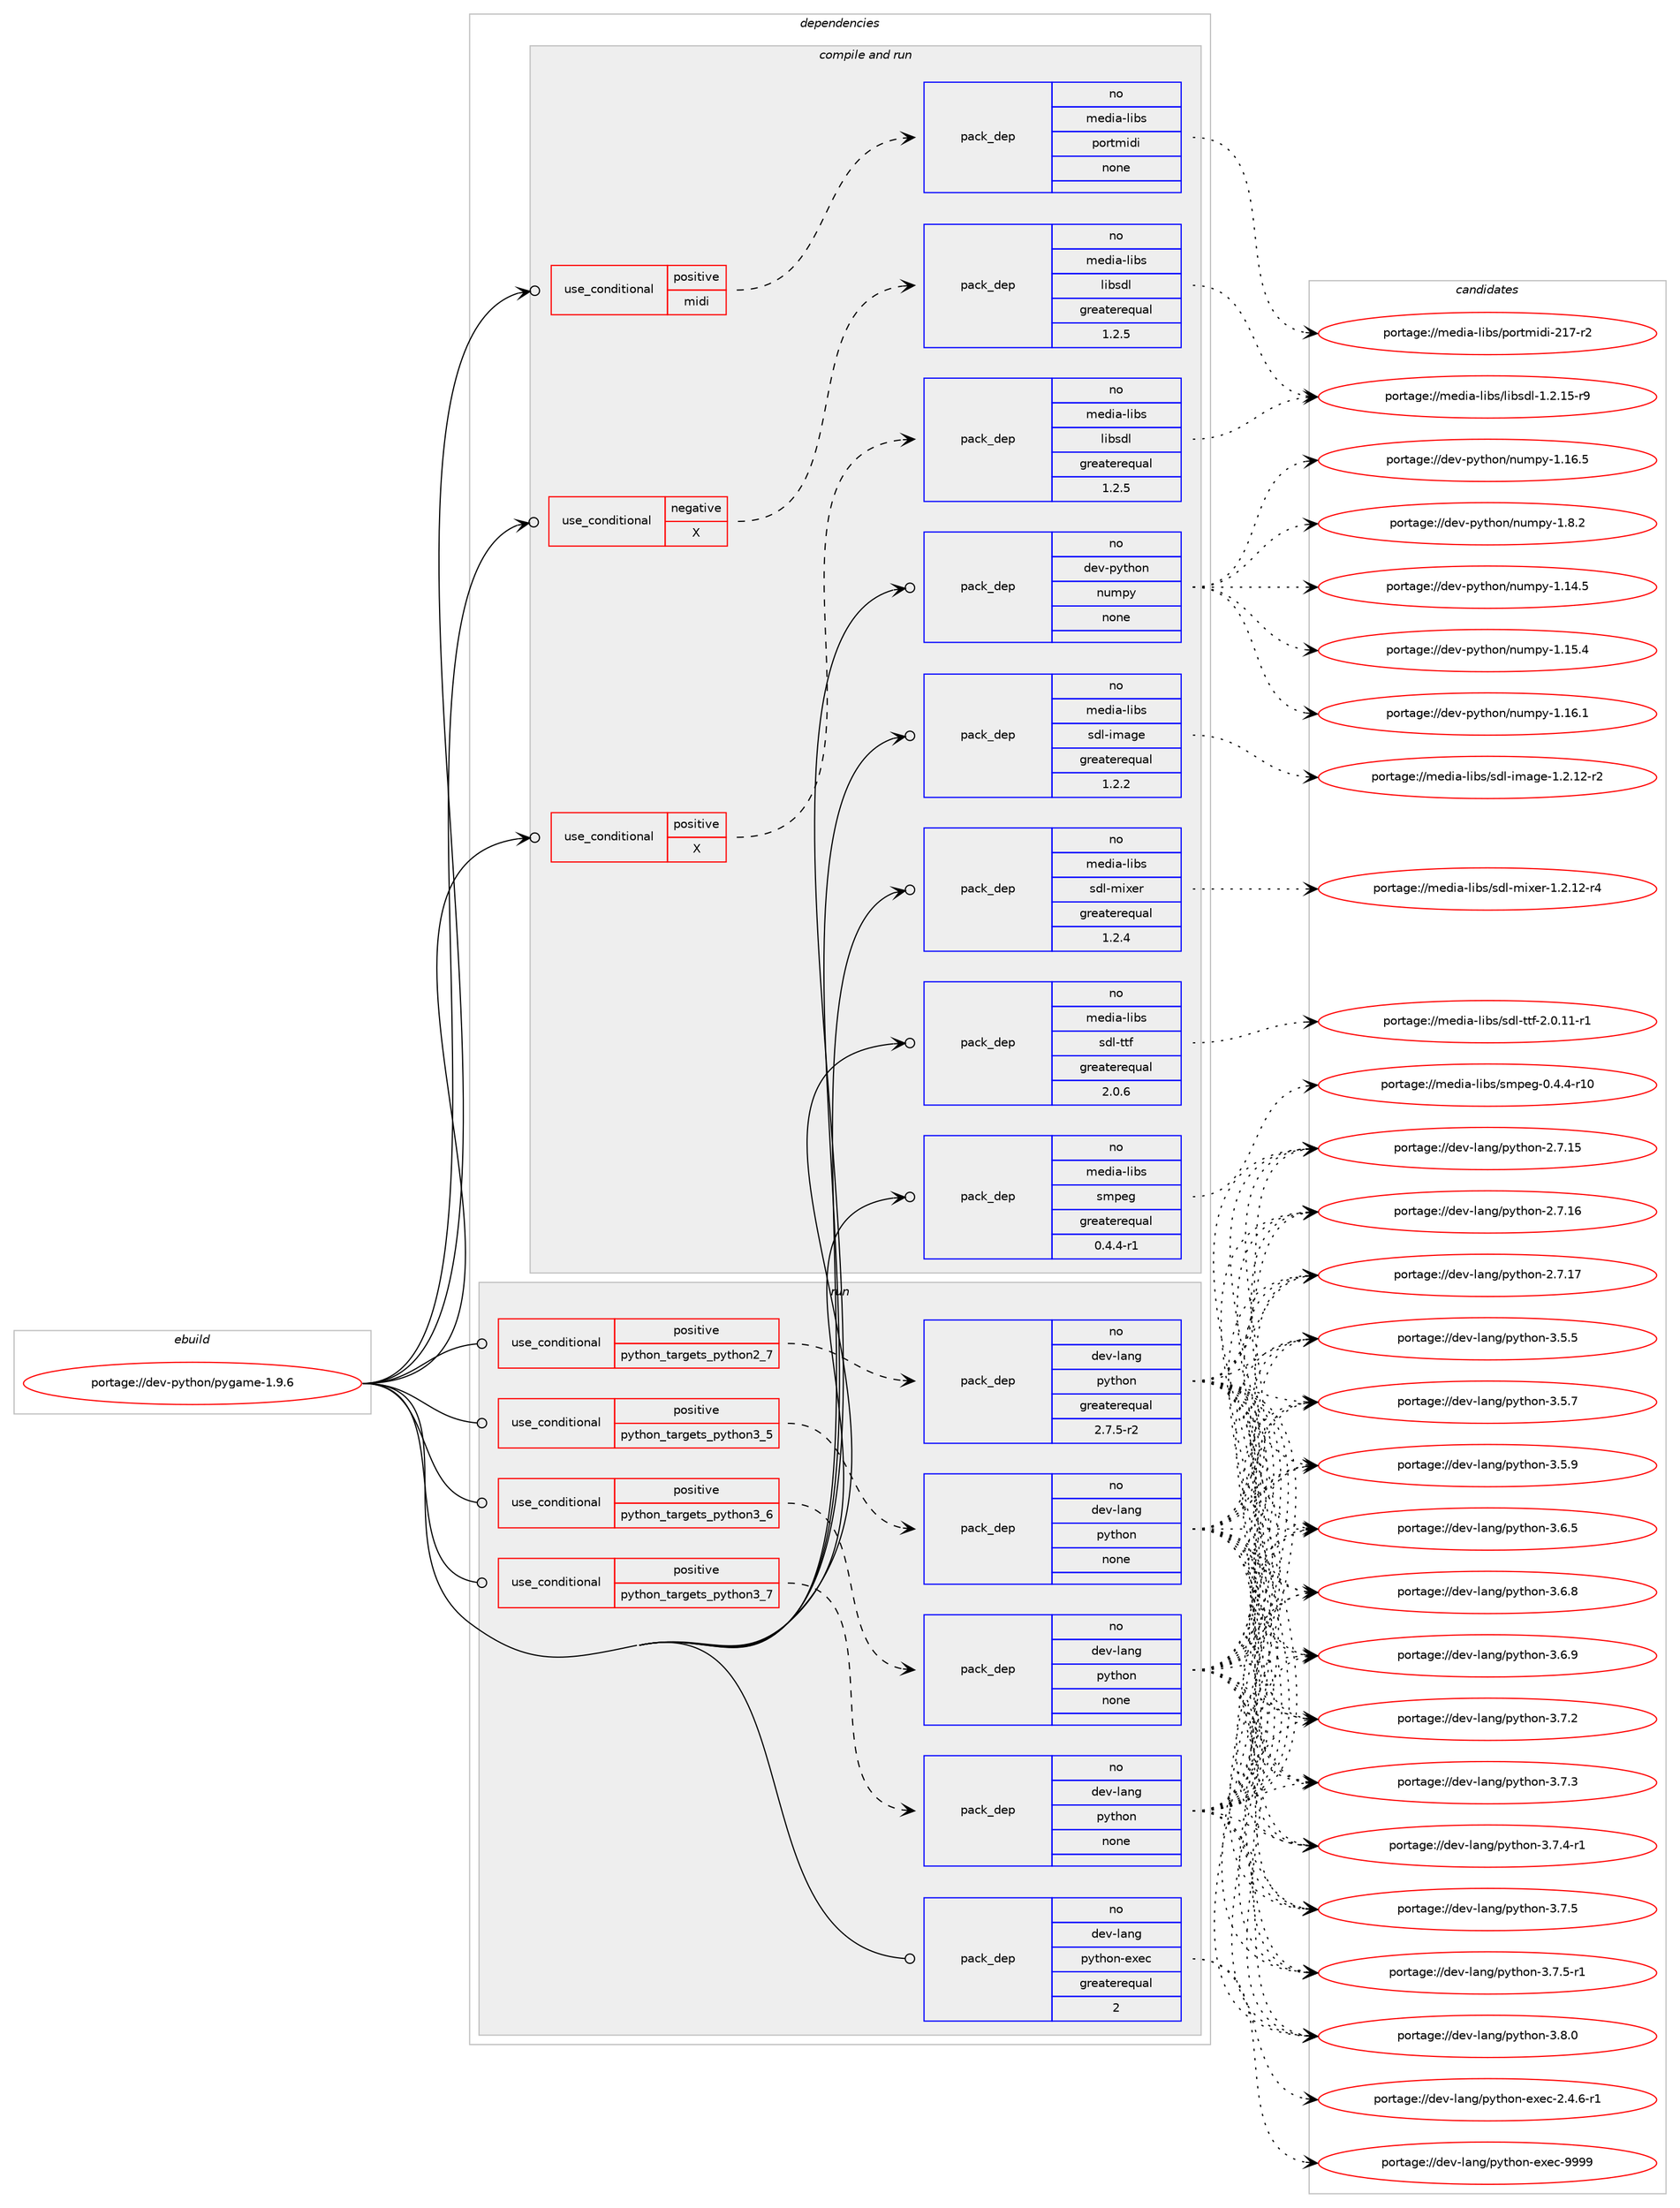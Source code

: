 digraph prolog {

# *************
# Graph options
# *************

newrank=true;
concentrate=true;
compound=true;
graph [rankdir=LR,fontname=Helvetica,fontsize=10,ranksep=1.5];#, ranksep=2.5, nodesep=0.2];
edge  [arrowhead=vee];
node  [fontname=Helvetica,fontsize=10];

# **********
# The ebuild
# **********

subgraph cluster_leftcol {
color=gray;
rank=same;
label=<<i>ebuild</i>>;
id [label="portage://dev-python/pygame-1.9.6", color=red, width=4, href="../dev-python/pygame-1.9.6.svg"];
}

# ****************
# The dependencies
# ****************

subgraph cluster_midcol {
color=gray;
label=<<i>dependencies</i>>;
subgraph cluster_compile {
fillcolor="#eeeeee";
style=filled;
label=<<i>compile</i>>;
}
subgraph cluster_compileandrun {
fillcolor="#eeeeee";
style=filled;
label=<<i>compile and run</i>>;
subgraph cond35193 {
dependency160855 [label=<<TABLE BORDER="0" CELLBORDER="1" CELLSPACING="0" CELLPADDING="4"><TR><TD ROWSPAN="3" CELLPADDING="10">use_conditional</TD></TR><TR><TD>negative</TD></TR><TR><TD>X</TD></TR></TABLE>>, shape=none, color=red];
subgraph pack122295 {
dependency160856 [label=<<TABLE BORDER="0" CELLBORDER="1" CELLSPACING="0" CELLPADDING="4" WIDTH="220"><TR><TD ROWSPAN="6" CELLPADDING="30">pack_dep</TD></TR><TR><TD WIDTH="110">no</TD></TR><TR><TD>media-libs</TD></TR><TR><TD>libsdl</TD></TR><TR><TD>greaterequal</TD></TR><TR><TD>1.2.5</TD></TR></TABLE>>, shape=none, color=blue];
}
dependency160855:e -> dependency160856:w [weight=20,style="dashed",arrowhead="vee"];
}
id:e -> dependency160855:w [weight=20,style="solid",arrowhead="odotvee"];
subgraph cond35194 {
dependency160857 [label=<<TABLE BORDER="0" CELLBORDER="1" CELLSPACING="0" CELLPADDING="4"><TR><TD ROWSPAN="3" CELLPADDING="10">use_conditional</TD></TR><TR><TD>positive</TD></TR><TR><TD>X</TD></TR></TABLE>>, shape=none, color=red];
subgraph pack122296 {
dependency160858 [label=<<TABLE BORDER="0" CELLBORDER="1" CELLSPACING="0" CELLPADDING="4" WIDTH="220"><TR><TD ROWSPAN="6" CELLPADDING="30">pack_dep</TD></TR><TR><TD WIDTH="110">no</TD></TR><TR><TD>media-libs</TD></TR><TR><TD>libsdl</TD></TR><TR><TD>greaterequal</TD></TR><TR><TD>1.2.5</TD></TR></TABLE>>, shape=none, color=blue];
}
dependency160857:e -> dependency160858:w [weight=20,style="dashed",arrowhead="vee"];
}
id:e -> dependency160857:w [weight=20,style="solid",arrowhead="odotvee"];
subgraph cond35195 {
dependency160859 [label=<<TABLE BORDER="0" CELLBORDER="1" CELLSPACING="0" CELLPADDING="4"><TR><TD ROWSPAN="3" CELLPADDING="10">use_conditional</TD></TR><TR><TD>positive</TD></TR><TR><TD>midi</TD></TR></TABLE>>, shape=none, color=red];
subgraph pack122297 {
dependency160860 [label=<<TABLE BORDER="0" CELLBORDER="1" CELLSPACING="0" CELLPADDING="4" WIDTH="220"><TR><TD ROWSPAN="6" CELLPADDING="30">pack_dep</TD></TR><TR><TD WIDTH="110">no</TD></TR><TR><TD>media-libs</TD></TR><TR><TD>portmidi</TD></TR><TR><TD>none</TD></TR><TR><TD></TD></TR></TABLE>>, shape=none, color=blue];
}
dependency160859:e -> dependency160860:w [weight=20,style="dashed",arrowhead="vee"];
}
id:e -> dependency160859:w [weight=20,style="solid",arrowhead="odotvee"];
subgraph pack122298 {
dependency160861 [label=<<TABLE BORDER="0" CELLBORDER="1" CELLSPACING="0" CELLPADDING="4" WIDTH="220"><TR><TD ROWSPAN="6" CELLPADDING="30">pack_dep</TD></TR><TR><TD WIDTH="110">no</TD></TR><TR><TD>dev-python</TD></TR><TR><TD>numpy</TD></TR><TR><TD>none</TD></TR><TR><TD></TD></TR></TABLE>>, shape=none, color=blue];
}
id:e -> dependency160861:w [weight=20,style="solid",arrowhead="odotvee"];
subgraph pack122299 {
dependency160862 [label=<<TABLE BORDER="0" CELLBORDER="1" CELLSPACING="0" CELLPADDING="4" WIDTH="220"><TR><TD ROWSPAN="6" CELLPADDING="30">pack_dep</TD></TR><TR><TD WIDTH="110">no</TD></TR><TR><TD>media-libs</TD></TR><TR><TD>sdl-image</TD></TR><TR><TD>greaterequal</TD></TR><TR><TD>1.2.2</TD></TR></TABLE>>, shape=none, color=blue];
}
id:e -> dependency160862:w [weight=20,style="solid",arrowhead="odotvee"];
subgraph pack122300 {
dependency160863 [label=<<TABLE BORDER="0" CELLBORDER="1" CELLSPACING="0" CELLPADDING="4" WIDTH="220"><TR><TD ROWSPAN="6" CELLPADDING="30">pack_dep</TD></TR><TR><TD WIDTH="110">no</TD></TR><TR><TD>media-libs</TD></TR><TR><TD>sdl-mixer</TD></TR><TR><TD>greaterequal</TD></TR><TR><TD>1.2.4</TD></TR></TABLE>>, shape=none, color=blue];
}
id:e -> dependency160863:w [weight=20,style="solid",arrowhead="odotvee"];
subgraph pack122301 {
dependency160864 [label=<<TABLE BORDER="0" CELLBORDER="1" CELLSPACING="0" CELLPADDING="4" WIDTH="220"><TR><TD ROWSPAN="6" CELLPADDING="30">pack_dep</TD></TR><TR><TD WIDTH="110">no</TD></TR><TR><TD>media-libs</TD></TR><TR><TD>sdl-ttf</TD></TR><TR><TD>greaterequal</TD></TR><TR><TD>2.0.6</TD></TR></TABLE>>, shape=none, color=blue];
}
id:e -> dependency160864:w [weight=20,style="solid",arrowhead="odotvee"];
subgraph pack122302 {
dependency160865 [label=<<TABLE BORDER="0" CELLBORDER="1" CELLSPACING="0" CELLPADDING="4" WIDTH="220"><TR><TD ROWSPAN="6" CELLPADDING="30">pack_dep</TD></TR><TR><TD WIDTH="110">no</TD></TR><TR><TD>media-libs</TD></TR><TR><TD>smpeg</TD></TR><TR><TD>greaterequal</TD></TR><TR><TD>0.4.4-r1</TD></TR></TABLE>>, shape=none, color=blue];
}
id:e -> dependency160865:w [weight=20,style="solid",arrowhead="odotvee"];
}
subgraph cluster_run {
fillcolor="#eeeeee";
style=filled;
label=<<i>run</i>>;
subgraph cond35196 {
dependency160866 [label=<<TABLE BORDER="0" CELLBORDER="1" CELLSPACING="0" CELLPADDING="4"><TR><TD ROWSPAN="3" CELLPADDING="10">use_conditional</TD></TR><TR><TD>positive</TD></TR><TR><TD>python_targets_python2_7</TD></TR></TABLE>>, shape=none, color=red];
subgraph pack122303 {
dependency160867 [label=<<TABLE BORDER="0" CELLBORDER="1" CELLSPACING="0" CELLPADDING="4" WIDTH="220"><TR><TD ROWSPAN="6" CELLPADDING="30">pack_dep</TD></TR><TR><TD WIDTH="110">no</TD></TR><TR><TD>dev-lang</TD></TR><TR><TD>python</TD></TR><TR><TD>greaterequal</TD></TR><TR><TD>2.7.5-r2</TD></TR></TABLE>>, shape=none, color=blue];
}
dependency160866:e -> dependency160867:w [weight=20,style="dashed",arrowhead="vee"];
}
id:e -> dependency160866:w [weight=20,style="solid",arrowhead="odot"];
subgraph cond35197 {
dependency160868 [label=<<TABLE BORDER="0" CELLBORDER="1" CELLSPACING="0" CELLPADDING="4"><TR><TD ROWSPAN="3" CELLPADDING="10">use_conditional</TD></TR><TR><TD>positive</TD></TR><TR><TD>python_targets_python3_5</TD></TR></TABLE>>, shape=none, color=red];
subgraph pack122304 {
dependency160869 [label=<<TABLE BORDER="0" CELLBORDER="1" CELLSPACING="0" CELLPADDING="4" WIDTH="220"><TR><TD ROWSPAN="6" CELLPADDING="30">pack_dep</TD></TR><TR><TD WIDTH="110">no</TD></TR><TR><TD>dev-lang</TD></TR><TR><TD>python</TD></TR><TR><TD>none</TD></TR><TR><TD></TD></TR></TABLE>>, shape=none, color=blue];
}
dependency160868:e -> dependency160869:w [weight=20,style="dashed",arrowhead="vee"];
}
id:e -> dependency160868:w [weight=20,style="solid",arrowhead="odot"];
subgraph cond35198 {
dependency160870 [label=<<TABLE BORDER="0" CELLBORDER="1" CELLSPACING="0" CELLPADDING="4"><TR><TD ROWSPAN="3" CELLPADDING="10">use_conditional</TD></TR><TR><TD>positive</TD></TR><TR><TD>python_targets_python3_6</TD></TR></TABLE>>, shape=none, color=red];
subgraph pack122305 {
dependency160871 [label=<<TABLE BORDER="0" CELLBORDER="1" CELLSPACING="0" CELLPADDING="4" WIDTH="220"><TR><TD ROWSPAN="6" CELLPADDING="30">pack_dep</TD></TR><TR><TD WIDTH="110">no</TD></TR><TR><TD>dev-lang</TD></TR><TR><TD>python</TD></TR><TR><TD>none</TD></TR><TR><TD></TD></TR></TABLE>>, shape=none, color=blue];
}
dependency160870:e -> dependency160871:w [weight=20,style="dashed",arrowhead="vee"];
}
id:e -> dependency160870:w [weight=20,style="solid",arrowhead="odot"];
subgraph cond35199 {
dependency160872 [label=<<TABLE BORDER="0" CELLBORDER="1" CELLSPACING="0" CELLPADDING="4"><TR><TD ROWSPAN="3" CELLPADDING="10">use_conditional</TD></TR><TR><TD>positive</TD></TR><TR><TD>python_targets_python3_7</TD></TR></TABLE>>, shape=none, color=red];
subgraph pack122306 {
dependency160873 [label=<<TABLE BORDER="0" CELLBORDER="1" CELLSPACING="0" CELLPADDING="4" WIDTH="220"><TR><TD ROWSPAN="6" CELLPADDING="30">pack_dep</TD></TR><TR><TD WIDTH="110">no</TD></TR><TR><TD>dev-lang</TD></TR><TR><TD>python</TD></TR><TR><TD>none</TD></TR><TR><TD></TD></TR></TABLE>>, shape=none, color=blue];
}
dependency160872:e -> dependency160873:w [weight=20,style="dashed",arrowhead="vee"];
}
id:e -> dependency160872:w [weight=20,style="solid",arrowhead="odot"];
subgraph pack122307 {
dependency160874 [label=<<TABLE BORDER="0" CELLBORDER="1" CELLSPACING="0" CELLPADDING="4" WIDTH="220"><TR><TD ROWSPAN="6" CELLPADDING="30">pack_dep</TD></TR><TR><TD WIDTH="110">no</TD></TR><TR><TD>dev-lang</TD></TR><TR><TD>python-exec</TD></TR><TR><TD>greaterequal</TD></TR><TR><TD>2</TD></TR></TABLE>>, shape=none, color=blue];
}
id:e -> dependency160874:w [weight=20,style="solid",arrowhead="odot"];
}
}

# **************
# The candidates
# **************

subgraph cluster_choices {
rank=same;
color=gray;
label=<<i>candidates</i>>;

subgraph choice122295 {
color=black;
nodesep=1;
choiceportage1091011001059745108105981154710810598115100108454946504649534511457 [label="portage://media-libs/libsdl-1.2.15-r9", color=red, width=4,href="../media-libs/libsdl-1.2.15-r9.svg"];
dependency160856:e -> choiceportage1091011001059745108105981154710810598115100108454946504649534511457:w [style=dotted,weight="100"];
}
subgraph choice122296 {
color=black;
nodesep=1;
choiceportage1091011001059745108105981154710810598115100108454946504649534511457 [label="portage://media-libs/libsdl-1.2.15-r9", color=red, width=4,href="../media-libs/libsdl-1.2.15-r9.svg"];
dependency160858:e -> choiceportage1091011001059745108105981154710810598115100108454946504649534511457:w [style=dotted,weight="100"];
}
subgraph choice122297 {
color=black;
nodesep=1;
choiceportage10910110010597451081059811547112111114116109105100105455049554511450 [label="portage://media-libs/portmidi-217-r2", color=red, width=4,href="../media-libs/portmidi-217-r2.svg"];
dependency160860:e -> choiceportage10910110010597451081059811547112111114116109105100105455049554511450:w [style=dotted,weight="100"];
}
subgraph choice122298 {
color=black;
nodesep=1;
choiceportage100101118451121211161041111104711011710911212145494649524653 [label="portage://dev-python/numpy-1.14.5", color=red, width=4,href="../dev-python/numpy-1.14.5.svg"];
choiceportage100101118451121211161041111104711011710911212145494649534652 [label="portage://dev-python/numpy-1.15.4", color=red, width=4,href="../dev-python/numpy-1.15.4.svg"];
choiceportage100101118451121211161041111104711011710911212145494649544649 [label="portage://dev-python/numpy-1.16.1", color=red, width=4,href="../dev-python/numpy-1.16.1.svg"];
choiceportage100101118451121211161041111104711011710911212145494649544653 [label="portage://dev-python/numpy-1.16.5", color=red, width=4,href="../dev-python/numpy-1.16.5.svg"];
choiceportage1001011184511212111610411111047110117109112121454946564650 [label="portage://dev-python/numpy-1.8.2", color=red, width=4,href="../dev-python/numpy-1.8.2.svg"];
dependency160861:e -> choiceportage100101118451121211161041111104711011710911212145494649524653:w [style=dotted,weight="100"];
dependency160861:e -> choiceportage100101118451121211161041111104711011710911212145494649534652:w [style=dotted,weight="100"];
dependency160861:e -> choiceportage100101118451121211161041111104711011710911212145494649544649:w [style=dotted,weight="100"];
dependency160861:e -> choiceportage100101118451121211161041111104711011710911212145494649544653:w [style=dotted,weight="100"];
dependency160861:e -> choiceportage1001011184511212111610411111047110117109112121454946564650:w [style=dotted,weight="100"];
}
subgraph choice122299 {
color=black;
nodesep=1;
choiceportage109101100105974510810598115471151001084510510997103101454946504649504511450 [label="portage://media-libs/sdl-image-1.2.12-r2", color=red, width=4,href="../media-libs/sdl-image-1.2.12-r2.svg"];
dependency160862:e -> choiceportage109101100105974510810598115471151001084510510997103101454946504649504511450:w [style=dotted,weight="100"];
}
subgraph choice122300 {
color=black;
nodesep=1;
choiceportage1091011001059745108105981154711510010845109105120101114454946504649504511452 [label="portage://media-libs/sdl-mixer-1.2.12-r4", color=red, width=4,href="../media-libs/sdl-mixer-1.2.12-r4.svg"];
dependency160863:e -> choiceportage1091011001059745108105981154711510010845109105120101114454946504649504511452:w [style=dotted,weight="100"];
}
subgraph choice122301 {
color=black;
nodesep=1;
choiceportage1091011001059745108105981154711510010845116116102455046484649494511449 [label="portage://media-libs/sdl-ttf-2.0.11-r1", color=red, width=4,href="../media-libs/sdl-ttf-2.0.11-r1.svg"];
dependency160864:e -> choiceportage1091011001059745108105981154711510010845116116102455046484649494511449:w [style=dotted,weight="100"];
}
subgraph choice122302 {
color=black;
nodesep=1;
choiceportage10910110010597451081059811547115109112101103454846524652451144948 [label="portage://media-libs/smpeg-0.4.4-r10", color=red, width=4,href="../media-libs/smpeg-0.4.4-r10.svg"];
dependency160865:e -> choiceportage10910110010597451081059811547115109112101103454846524652451144948:w [style=dotted,weight="100"];
}
subgraph choice122303 {
color=black;
nodesep=1;
choiceportage10010111845108971101034711212111610411111045504655464953 [label="portage://dev-lang/python-2.7.15", color=red, width=4,href="../dev-lang/python-2.7.15.svg"];
choiceportage10010111845108971101034711212111610411111045504655464954 [label="portage://dev-lang/python-2.7.16", color=red, width=4,href="../dev-lang/python-2.7.16.svg"];
choiceportage10010111845108971101034711212111610411111045504655464955 [label="portage://dev-lang/python-2.7.17", color=red, width=4,href="../dev-lang/python-2.7.17.svg"];
choiceportage100101118451089711010347112121116104111110455146534653 [label="portage://dev-lang/python-3.5.5", color=red, width=4,href="../dev-lang/python-3.5.5.svg"];
choiceportage100101118451089711010347112121116104111110455146534655 [label="portage://dev-lang/python-3.5.7", color=red, width=4,href="../dev-lang/python-3.5.7.svg"];
choiceportage100101118451089711010347112121116104111110455146534657 [label="portage://dev-lang/python-3.5.9", color=red, width=4,href="../dev-lang/python-3.5.9.svg"];
choiceportage100101118451089711010347112121116104111110455146544653 [label="portage://dev-lang/python-3.6.5", color=red, width=4,href="../dev-lang/python-3.6.5.svg"];
choiceportage100101118451089711010347112121116104111110455146544656 [label="portage://dev-lang/python-3.6.8", color=red, width=4,href="../dev-lang/python-3.6.8.svg"];
choiceportage100101118451089711010347112121116104111110455146544657 [label="portage://dev-lang/python-3.6.9", color=red, width=4,href="../dev-lang/python-3.6.9.svg"];
choiceportage100101118451089711010347112121116104111110455146554650 [label="portage://dev-lang/python-3.7.2", color=red, width=4,href="../dev-lang/python-3.7.2.svg"];
choiceportage100101118451089711010347112121116104111110455146554651 [label="portage://dev-lang/python-3.7.3", color=red, width=4,href="../dev-lang/python-3.7.3.svg"];
choiceportage1001011184510897110103471121211161041111104551465546524511449 [label="portage://dev-lang/python-3.7.4-r1", color=red, width=4,href="../dev-lang/python-3.7.4-r1.svg"];
choiceportage100101118451089711010347112121116104111110455146554653 [label="portage://dev-lang/python-3.7.5", color=red, width=4,href="../dev-lang/python-3.7.5.svg"];
choiceportage1001011184510897110103471121211161041111104551465546534511449 [label="portage://dev-lang/python-3.7.5-r1", color=red, width=4,href="../dev-lang/python-3.7.5-r1.svg"];
choiceportage100101118451089711010347112121116104111110455146564648 [label="portage://dev-lang/python-3.8.0", color=red, width=4,href="../dev-lang/python-3.8.0.svg"];
dependency160867:e -> choiceportage10010111845108971101034711212111610411111045504655464953:w [style=dotted,weight="100"];
dependency160867:e -> choiceportage10010111845108971101034711212111610411111045504655464954:w [style=dotted,weight="100"];
dependency160867:e -> choiceportage10010111845108971101034711212111610411111045504655464955:w [style=dotted,weight="100"];
dependency160867:e -> choiceportage100101118451089711010347112121116104111110455146534653:w [style=dotted,weight="100"];
dependency160867:e -> choiceportage100101118451089711010347112121116104111110455146534655:w [style=dotted,weight="100"];
dependency160867:e -> choiceportage100101118451089711010347112121116104111110455146534657:w [style=dotted,weight="100"];
dependency160867:e -> choiceportage100101118451089711010347112121116104111110455146544653:w [style=dotted,weight="100"];
dependency160867:e -> choiceportage100101118451089711010347112121116104111110455146544656:w [style=dotted,weight="100"];
dependency160867:e -> choiceportage100101118451089711010347112121116104111110455146544657:w [style=dotted,weight="100"];
dependency160867:e -> choiceportage100101118451089711010347112121116104111110455146554650:w [style=dotted,weight="100"];
dependency160867:e -> choiceportage100101118451089711010347112121116104111110455146554651:w [style=dotted,weight="100"];
dependency160867:e -> choiceportage1001011184510897110103471121211161041111104551465546524511449:w [style=dotted,weight="100"];
dependency160867:e -> choiceportage100101118451089711010347112121116104111110455146554653:w [style=dotted,weight="100"];
dependency160867:e -> choiceportage1001011184510897110103471121211161041111104551465546534511449:w [style=dotted,weight="100"];
dependency160867:e -> choiceportage100101118451089711010347112121116104111110455146564648:w [style=dotted,weight="100"];
}
subgraph choice122304 {
color=black;
nodesep=1;
choiceportage10010111845108971101034711212111610411111045504655464953 [label="portage://dev-lang/python-2.7.15", color=red, width=4,href="../dev-lang/python-2.7.15.svg"];
choiceportage10010111845108971101034711212111610411111045504655464954 [label="portage://dev-lang/python-2.7.16", color=red, width=4,href="../dev-lang/python-2.7.16.svg"];
choiceportage10010111845108971101034711212111610411111045504655464955 [label="portage://dev-lang/python-2.7.17", color=red, width=4,href="../dev-lang/python-2.7.17.svg"];
choiceportage100101118451089711010347112121116104111110455146534653 [label="portage://dev-lang/python-3.5.5", color=red, width=4,href="../dev-lang/python-3.5.5.svg"];
choiceportage100101118451089711010347112121116104111110455146534655 [label="portage://dev-lang/python-3.5.7", color=red, width=4,href="../dev-lang/python-3.5.7.svg"];
choiceportage100101118451089711010347112121116104111110455146534657 [label="portage://dev-lang/python-3.5.9", color=red, width=4,href="../dev-lang/python-3.5.9.svg"];
choiceportage100101118451089711010347112121116104111110455146544653 [label="portage://dev-lang/python-3.6.5", color=red, width=4,href="../dev-lang/python-3.6.5.svg"];
choiceportage100101118451089711010347112121116104111110455146544656 [label="portage://dev-lang/python-3.6.8", color=red, width=4,href="../dev-lang/python-3.6.8.svg"];
choiceportage100101118451089711010347112121116104111110455146544657 [label="portage://dev-lang/python-3.6.9", color=red, width=4,href="../dev-lang/python-3.6.9.svg"];
choiceportage100101118451089711010347112121116104111110455146554650 [label="portage://dev-lang/python-3.7.2", color=red, width=4,href="../dev-lang/python-3.7.2.svg"];
choiceportage100101118451089711010347112121116104111110455146554651 [label="portage://dev-lang/python-3.7.3", color=red, width=4,href="../dev-lang/python-3.7.3.svg"];
choiceportage1001011184510897110103471121211161041111104551465546524511449 [label="portage://dev-lang/python-3.7.4-r1", color=red, width=4,href="../dev-lang/python-3.7.4-r1.svg"];
choiceportage100101118451089711010347112121116104111110455146554653 [label="portage://dev-lang/python-3.7.5", color=red, width=4,href="../dev-lang/python-3.7.5.svg"];
choiceportage1001011184510897110103471121211161041111104551465546534511449 [label="portage://dev-lang/python-3.7.5-r1", color=red, width=4,href="../dev-lang/python-3.7.5-r1.svg"];
choiceportage100101118451089711010347112121116104111110455146564648 [label="portage://dev-lang/python-3.8.0", color=red, width=4,href="../dev-lang/python-3.8.0.svg"];
dependency160869:e -> choiceportage10010111845108971101034711212111610411111045504655464953:w [style=dotted,weight="100"];
dependency160869:e -> choiceportage10010111845108971101034711212111610411111045504655464954:w [style=dotted,weight="100"];
dependency160869:e -> choiceportage10010111845108971101034711212111610411111045504655464955:w [style=dotted,weight="100"];
dependency160869:e -> choiceportage100101118451089711010347112121116104111110455146534653:w [style=dotted,weight="100"];
dependency160869:e -> choiceportage100101118451089711010347112121116104111110455146534655:w [style=dotted,weight="100"];
dependency160869:e -> choiceportage100101118451089711010347112121116104111110455146534657:w [style=dotted,weight="100"];
dependency160869:e -> choiceportage100101118451089711010347112121116104111110455146544653:w [style=dotted,weight="100"];
dependency160869:e -> choiceportage100101118451089711010347112121116104111110455146544656:w [style=dotted,weight="100"];
dependency160869:e -> choiceportage100101118451089711010347112121116104111110455146544657:w [style=dotted,weight="100"];
dependency160869:e -> choiceportage100101118451089711010347112121116104111110455146554650:w [style=dotted,weight="100"];
dependency160869:e -> choiceportage100101118451089711010347112121116104111110455146554651:w [style=dotted,weight="100"];
dependency160869:e -> choiceportage1001011184510897110103471121211161041111104551465546524511449:w [style=dotted,weight="100"];
dependency160869:e -> choiceportage100101118451089711010347112121116104111110455146554653:w [style=dotted,weight="100"];
dependency160869:e -> choiceportage1001011184510897110103471121211161041111104551465546534511449:w [style=dotted,weight="100"];
dependency160869:e -> choiceportage100101118451089711010347112121116104111110455146564648:w [style=dotted,weight="100"];
}
subgraph choice122305 {
color=black;
nodesep=1;
choiceportage10010111845108971101034711212111610411111045504655464953 [label="portage://dev-lang/python-2.7.15", color=red, width=4,href="../dev-lang/python-2.7.15.svg"];
choiceportage10010111845108971101034711212111610411111045504655464954 [label="portage://dev-lang/python-2.7.16", color=red, width=4,href="../dev-lang/python-2.7.16.svg"];
choiceportage10010111845108971101034711212111610411111045504655464955 [label="portage://dev-lang/python-2.7.17", color=red, width=4,href="../dev-lang/python-2.7.17.svg"];
choiceportage100101118451089711010347112121116104111110455146534653 [label="portage://dev-lang/python-3.5.5", color=red, width=4,href="../dev-lang/python-3.5.5.svg"];
choiceportage100101118451089711010347112121116104111110455146534655 [label="portage://dev-lang/python-3.5.7", color=red, width=4,href="../dev-lang/python-3.5.7.svg"];
choiceportage100101118451089711010347112121116104111110455146534657 [label="portage://dev-lang/python-3.5.9", color=red, width=4,href="../dev-lang/python-3.5.9.svg"];
choiceportage100101118451089711010347112121116104111110455146544653 [label="portage://dev-lang/python-3.6.5", color=red, width=4,href="../dev-lang/python-3.6.5.svg"];
choiceportage100101118451089711010347112121116104111110455146544656 [label="portage://dev-lang/python-3.6.8", color=red, width=4,href="../dev-lang/python-3.6.8.svg"];
choiceportage100101118451089711010347112121116104111110455146544657 [label="portage://dev-lang/python-3.6.9", color=red, width=4,href="../dev-lang/python-3.6.9.svg"];
choiceportage100101118451089711010347112121116104111110455146554650 [label="portage://dev-lang/python-3.7.2", color=red, width=4,href="../dev-lang/python-3.7.2.svg"];
choiceportage100101118451089711010347112121116104111110455146554651 [label="portage://dev-lang/python-3.7.3", color=red, width=4,href="../dev-lang/python-3.7.3.svg"];
choiceportage1001011184510897110103471121211161041111104551465546524511449 [label="portage://dev-lang/python-3.7.4-r1", color=red, width=4,href="../dev-lang/python-3.7.4-r1.svg"];
choiceportage100101118451089711010347112121116104111110455146554653 [label="portage://dev-lang/python-3.7.5", color=red, width=4,href="../dev-lang/python-3.7.5.svg"];
choiceportage1001011184510897110103471121211161041111104551465546534511449 [label="portage://dev-lang/python-3.7.5-r1", color=red, width=4,href="../dev-lang/python-3.7.5-r1.svg"];
choiceportage100101118451089711010347112121116104111110455146564648 [label="portage://dev-lang/python-3.8.0", color=red, width=4,href="../dev-lang/python-3.8.0.svg"];
dependency160871:e -> choiceportage10010111845108971101034711212111610411111045504655464953:w [style=dotted,weight="100"];
dependency160871:e -> choiceportage10010111845108971101034711212111610411111045504655464954:w [style=dotted,weight="100"];
dependency160871:e -> choiceportage10010111845108971101034711212111610411111045504655464955:w [style=dotted,weight="100"];
dependency160871:e -> choiceportage100101118451089711010347112121116104111110455146534653:w [style=dotted,weight="100"];
dependency160871:e -> choiceportage100101118451089711010347112121116104111110455146534655:w [style=dotted,weight="100"];
dependency160871:e -> choiceportage100101118451089711010347112121116104111110455146534657:w [style=dotted,weight="100"];
dependency160871:e -> choiceportage100101118451089711010347112121116104111110455146544653:w [style=dotted,weight="100"];
dependency160871:e -> choiceportage100101118451089711010347112121116104111110455146544656:w [style=dotted,weight="100"];
dependency160871:e -> choiceportage100101118451089711010347112121116104111110455146544657:w [style=dotted,weight="100"];
dependency160871:e -> choiceportage100101118451089711010347112121116104111110455146554650:w [style=dotted,weight="100"];
dependency160871:e -> choiceportage100101118451089711010347112121116104111110455146554651:w [style=dotted,weight="100"];
dependency160871:e -> choiceportage1001011184510897110103471121211161041111104551465546524511449:w [style=dotted,weight="100"];
dependency160871:e -> choiceportage100101118451089711010347112121116104111110455146554653:w [style=dotted,weight="100"];
dependency160871:e -> choiceportage1001011184510897110103471121211161041111104551465546534511449:w [style=dotted,weight="100"];
dependency160871:e -> choiceportage100101118451089711010347112121116104111110455146564648:w [style=dotted,weight="100"];
}
subgraph choice122306 {
color=black;
nodesep=1;
choiceportage10010111845108971101034711212111610411111045504655464953 [label="portage://dev-lang/python-2.7.15", color=red, width=4,href="../dev-lang/python-2.7.15.svg"];
choiceportage10010111845108971101034711212111610411111045504655464954 [label="portage://dev-lang/python-2.7.16", color=red, width=4,href="../dev-lang/python-2.7.16.svg"];
choiceportage10010111845108971101034711212111610411111045504655464955 [label="portage://dev-lang/python-2.7.17", color=red, width=4,href="../dev-lang/python-2.7.17.svg"];
choiceportage100101118451089711010347112121116104111110455146534653 [label="portage://dev-lang/python-3.5.5", color=red, width=4,href="../dev-lang/python-3.5.5.svg"];
choiceportage100101118451089711010347112121116104111110455146534655 [label="portage://dev-lang/python-3.5.7", color=red, width=4,href="../dev-lang/python-3.5.7.svg"];
choiceportage100101118451089711010347112121116104111110455146534657 [label="portage://dev-lang/python-3.5.9", color=red, width=4,href="../dev-lang/python-3.5.9.svg"];
choiceportage100101118451089711010347112121116104111110455146544653 [label="portage://dev-lang/python-3.6.5", color=red, width=4,href="../dev-lang/python-3.6.5.svg"];
choiceportage100101118451089711010347112121116104111110455146544656 [label="portage://dev-lang/python-3.6.8", color=red, width=4,href="../dev-lang/python-3.6.8.svg"];
choiceportage100101118451089711010347112121116104111110455146544657 [label="portage://dev-lang/python-3.6.9", color=red, width=4,href="../dev-lang/python-3.6.9.svg"];
choiceportage100101118451089711010347112121116104111110455146554650 [label="portage://dev-lang/python-3.7.2", color=red, width=4,href="../dev-lang/python-3.7.2.svg"];
choiceportage100101118451089711010347112121116104111110455146554651 [label="portage://dev-lang/python-3.7.3", color=red, width=4,href="../dev-lang/python-3.7.3.svg"];
choiceportage1001011184510897110103471121211161041111104551465546524511449 [label="portage://dev-lang/python-3.7.4-r1", color=red, width=4,href="../dev-lang/python-3.7.4-r1.svg"];
choiceportage100101118451089711010347112121116104111110455146554653 [label="portage://dev-lang/python-3.7.5", color=red, width=4,href="../dev-lang/python-3.7.5.svg"];
choiceportage1001011184510897110103471121211161041111104551465546534511449 [label="portage://dev-lang/python-3.7.5-r1", color=red, width=4,href="../dev-lang/python-3.7.5-r1.svg"];
choiceportage100101118451089711010347112121116104111110455146564648 [label="portage://dev-lang/python-3.8.0", color=red, width=4,href="../dev-lang/python-3.8.0.svg"];
dependency160873:e -> choiceportage10010111845108971101034711212111610411111045504655464953:w [style=dotted,weight="100"];
dependency160873:e -> choiceportage10010111845108971101034711212111610411111045504655464954:w [style=dotted,weight="100"];
dependency160873:e -> choiceportage10010111845108971101034711212111610411111045504655464955:w [style=dotted,weight="100"];
dependency160873:e -> choiceportage100101118451089711010347112121116104111110455146534653:w [style=dotted,weight="100"];
dependency160873:e -> choiceportage100101118451089711010347112121116104111110455146534655:w [style=dotted,weight="100"];
dependency160873:e -> choiceportage100101118451089711010347112121116104111110455146534657:w [style=dotted,weight="100"];
dependency160873:e -> choiceportage100101118451089711010347112121116104111110455146544653:w [style=dotted,weight="100"];
dependency160873:e -> choiceportage100101118451089711010347112121116104111110455146544656:w [style=dotted,weight="100"];
dependency160873:e -> choiceportage100101118451089711010347112121116104111110455146544657:w [style=dotted,weight="100"];
dependency160873:e -> choiceportage100101118451089711010347112121116104111110455146554650:w [style=dotted,weight="100"];
dependency160873:e -> choiceportage100101118451089711010347112121116104111110455146554651:w [style=dotted,weight="100"];
dependency160873:e -> choiceportage1001011184510897110103471121211161041111104551465546524511449:w [style=dotted,weight="100"];
dependency160873:e -> choiceportage100101118451089711010347112121116104111110455146554653:w [style=dotted,weight="100"];
dependency160873:e -> choiceportage1001011184510897110103471121211161041111104551465546534511449:w [style=dotted,weight="100"];
dependency160873:e -> choiceportage100101118451089711010347112121116104111110455146564648:w [style=dotted,weight="100"];
}
subgraph choice122307 {
color=black;
nodesep=1;
choiceportage10010111845108971101034711212111610411111045101120101994550465246544511449 [label="portage://dev-lang/python-exec-2.4.6-r1", color=red, width=4,href="../dev-lang/python-exec-2.4.6-r1.svg"];
choiceportage10010111845108971101034711212111610411111045101120101994557575757 [label="portage://dev-lang/python-exec-9999", color=red, width=4,href="../dev-lang/python-exec-9999.svg"];
dependency160874:e -> choiceportage10010111845108971101034711212111610411111045101120101994550465246544511449:w [style=dotted,weight="100"];
dependency160874:e -> choiceportage10010111845108971101034711212111610411111045101120101994557575757:w [style=dotted,weight="100"];
}
}

}
